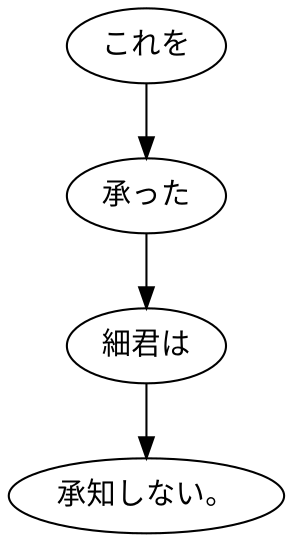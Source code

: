 digraph graph3667 {
	node0 [label="これを"];
	node1 [label="承った"];
	node2 [label="細君は"];
	node3 [label="承知しない。"];
	node0 -> node1;
	node1 -> node2;
	node2 -> node3;
}
